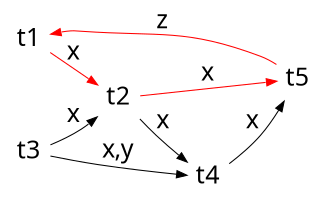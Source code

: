 digraph "g(s) conflict graph" {
  rankdir="LR"; ranksep=0.2; fontname="Roboto";
  node [shape=plaintext fontsize=12 margin=0.05 width=0 height=0 fontname="MJXc-TeX-math-I,MJXc-TeX-math-Ix,MJXc-TeX-math-Iw"];
  edge [arrowsize=0.5 minlen=1 penwidth=0.5 fontsize=12 fontname="MJXc-TeX-math-I,MJXc-TeX-math-Ix,MJXc-TeX-math-Iw"];

  t1 -> t2 [label=x color=red];
  t2 -> t5 [label=x color=red];
  t2 -> t4 [label=x];
  t3 -> t2 [label=x];
  t4 -> t5 [label=x];
  t3 -> t4 [label="x,y"];
  t5 -> t1 [label=z color=red];
}
